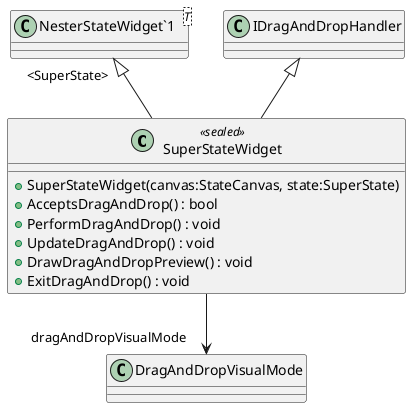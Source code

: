 @startuml
class SuperStateWidget <<sealed>> {
    + SuperStateWidget(canvas:StateCanvas, state:SuperState)
    + AcceptsDragAndDrop() : bool
    + PerformDragAndDrop() : void
    + UpdateDragAndDrop() : void
    + DrawDragAndDropPreview() : void
    + ExitDragAndDrop() : void
}
class "NesterStateWidget`1"<T> {
}
"NesterStateWidget`1" "<SuperState>" <|-- SuperStateWidget
IDragAndDropHandler <|-- SuperStateWidget
SuperStateWidget --> "dragAndDropVisualMode" DragAndDropVisualMode
@enduml
